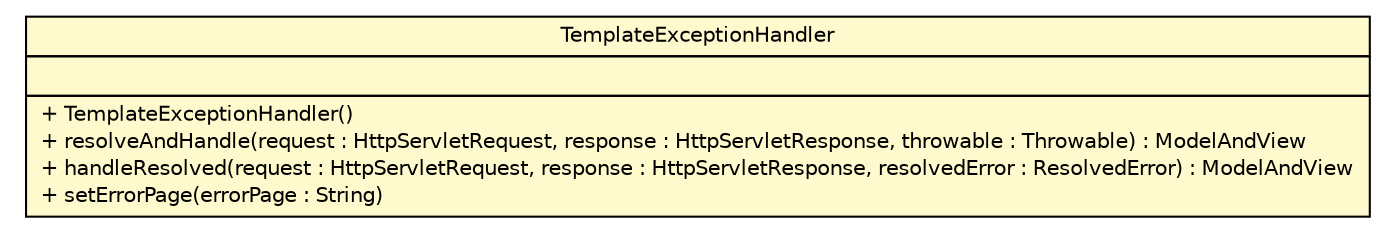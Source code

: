 #!/usr/local/bin/dot
#
# Class diagram 
# Generated by UMLGraph version R5_6-24-gf6e263 (http://www.umlgraph.org/)
#

digraph G {
	edge [fontname="Helvetica",fontsize=10,labelfontname="Helvetica",labelfontsize=10];
	node [fontname="Helvetica",fontsize=10,shape=plaintext];
	nodesep=0.25;
	ranksep=0.5;
	// com.yirendai.oss.lib.errorhandle.internal.TemplateExceptionHandler
	c1527 [label=<<table title="com.yirendai.oss.lib.errorhandle.internal.TemplateExceptionHandler" border="0" cellborder="1" cellspacing="0" cellpadding="2" port="p" bgcolor="lemonChiffon" href="./TemplateExceptionHandler.html">
		<tr><td><table border="0" cellspacing="0" cellpadding="1">
<tr><td align="center" balign="center"> TemplateExceptionHandler </td></tr>
		</table></td></tr>
		<tr><td><table border="0" cellspacing="0" cellpadding="1">
<tr><td align="left" balign="left">  </td></tr>
		</table></td></tr>
		<tr><td><table border="0" cellspacing="0" cellpadding="1">
<tr><td align="left" balign="left"> + TemplateExceptionHandler() </td></tr>
<tr><td align="left" balign="left"> + resolveAndHandle(request : HttpServletRequest, response : HttpServletResponse, throwable : Throwable) : ModelAndView </td></tr>
<tr><td align="left" balign="left"> + handleResolved(request : HttpServletRequest, response : HttpServletResponse, resolvedError : ResolvedError) : ModelAndView </td></tr>
<tr><td align="left" balign="left"> + setErrorPage(errorPage : String) </td></tr>
		</table></td></tr>
		</table>>, URL="./TemplateExceptionHandler.html", fontname="Helvetica", fontcolor="black", fontsize=10.0];
}

